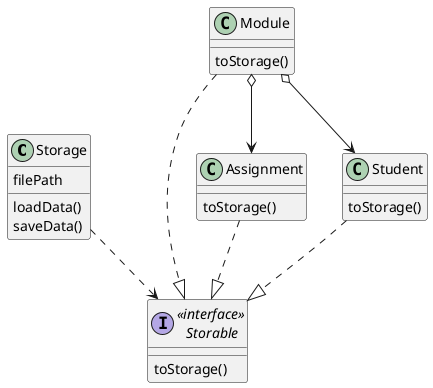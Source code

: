 @startuml
'https://plantuml.com/class-diagram

class Storage {
filePath
loadData()
saveData()
}
interface "<<interface>>\n Storable" as Storable {
toStorage()
}
class Module {
toStorage()
}
class Assignment {
toStorage()
}
class Student {
toStorage()
}

Storage ..> Storable
Module ..|> Storable
Student ..|> Storable
Assignment ..|> Storable
Module o--> Student
Module o--> Assignment

@enduml